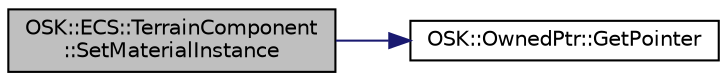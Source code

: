 digraph "OSK::ECS::TerrainComponent::SetMaterialInstance"
{
 // LATEX_PDF_SIZE
  edge [fontname="Helvetica",fontsize="10",labelfontname="Helvetica",labelfontsize="10"];
  node [fontname="Helvetica",fontsize="10",shape=record];
  rankdir="LR";
  Node1 [label="OSK::ECS::TerrainComponent\l::SetMaterialInstance",height=0.2,width=0.4,color="black", fillcolor="grey75", style="filled", fontcolor="black",tooltip="Establece la instancia del material para el renderizado."];
  Node1 -> Node2 [color="midnightblue",fontsize="10",style="solid"];
  Node2 [label="OSK::OwnedPtr::GetPointer",height=0.2,width=0.4,color="black", fillcolor="white", style="filled",URL="$class_o_s_k_1_1_owned_ptr.html#a81dfab2299056fc9858aace55fca0042",tooltip="Devuelve el puntero nativo."];
}
